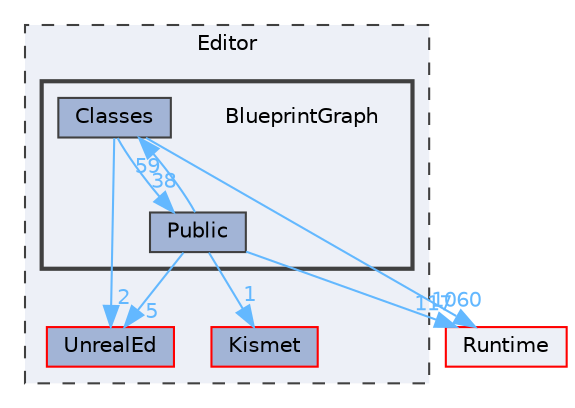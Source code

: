 digraph "BlueprintGraph"
{
 // INTERACTIVE_SVG=YES
 // LATEX_PDF_SIZE
  bgcolor="transparent";
  edge [fontname=Helvetica,fontsize=10,labelfontname=Helvetica,labelfontsize=10];
  node [fontname=Helvetica,fontsize=10,shape=box,height=0.2,width=0.4];
  compound=true
  subgraph clusterdir_b26507eead720464ba2ac6bbc6dcec5f {
    graph [ bgcolor="#edf0f7", pencolor="grey25", label="Editor", fontname=Helvetica,fontsize=10 style="filled,dashed", URL="dir_b26507eead720464ba2ac6bbc6dcec5f.html",tooltip=""]
  dir_d6dfe71a46de762e5d5df277eaa495c7 [label="UnrealEd", fillcolor="#a2b4d6", color="red", style="filled", URL="dir_d6dfe71a46de762e5d5df277eaa495c7.html",tooltip=""];
  dir_7e4ab89c7afb961388411a3a76513ebc [label="Kismet", fillcolor="#a2b4d6", color="red", style="filled", URL="dir_7e4ab89c7afb961388411a3a76513ebc.html",tooltip=""];
  subgraph clusterdir_6f9ff4717e5c801c32ad76358bc5c18a {
    graph [ bgcolor="#edf0f7", pencolor="grey25", label="", fontname=Helvetica,fontsize=10 style="filled,bold", URL="dir_6f9ff4717e5c801c32ad76358bc5c18a.html",tooltip=""]
    dir_6f9ff4717e5c801c32ad76358bc5c18a [shape=plaintext, label="BlueprintGraph"];
  dir_e077742dad5653b12ca41a69f092381a [label="Classes", fillcolor="#a2b4d6", color="grey25", style="filled", URL="dir_e077742dad5653b12ca41a69f092381a.html",tooltip=""];
  dir_439b0ff6ca060e9811d3f225040d67e2 [label="Public", fillcolor="#a2b4d6", color="grey25", style="filled", URL="dir_439b0ff6ca060e9811d3f225040d67e2.html",tooltip=""];
  }
  }
  dir_7536b172fbd480bfd146a1b1acd6856b [label="Runtime", fillcolor="#edf0f7", color="red", style="filled", URL="dir_7536b172fbd480bfd146a1b1acd6856b.html",tooltip=""];
  dir_e077742dad5653b12ca41a69f092381a->dir_439b0ff6ca060e9811d3f225040d67e2 [headlabel="38", labeldistance=1.5 headhref="dir_000188_000920.html" href="dir_000188_000920.html" color="steelblue1" fontcolor="steelblue1"];
  dir_e077742dad5653b12ca41a69f092381a->dir_7536b172fbd480bfd146a1b1acd6856b [headlabel="1060", labeldistance=1.5 headhref="dir_000188_000984.html" href="dir_000188_000984.html" color="steelblue1" fontcolor="steelblue1"];
  dir_e077742dad5653b12ca41a69f092381a->dir_d6dfe71a46de762e5d5df277eaa495c7 [headlabel="2", labeldistance=1.5 headhref="dir_000188_001226.html" href="dir_000188_001226.html" color="steelblue1" fontcolor="steelblue1"];
  dir_439b0ff6ca060e9811d3f225040d67e2->dir_7536b172fbd480bfd146a1b1acd6856b [headlabel="117", labeldistance=1.5 headhref="dir_000920_000984.html" href="dir_000920_000984.html" color="steelblue1" fontcolor="steelblue1"];
  dir_439b0ff6ca060e9811d3f225040d67e2->dir_7e4ab89c7afb961388411a3a76513ebc [headlabel="1", labeldistance=1.5 headhref="dir_000920_000547.html" href="dir_000920_000547.html" color="steelblue1" fontcolor="steelblue1"];
  dir_439b0ff6ca060e9811d3f225040d67e2->dir_d6dfe71a46de762e5d5df277eaa495c7 [headlabel="5", labeldistance=1.5 headhref="dir_000920_001226.html" href="dir_000920_001226.html" color="steelblue1" fontcolor="steelblue1"];
  dir_439b0ff6ca060e9811d3f225040d67e2->dir_e077742dad5653b12ca41a69f092381a [headlabel="59", labeldistance=1.5 headhref="dir_000920_000188.html" href="dir_000920_000188.html" color="steelblue1" fontcolor="steelblue1"];
}
